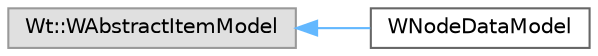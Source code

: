 digraph "Graphical Class Hierarchy"
{
 // LATEX_PDF_SIZE
  bgcolor="transparent";
  edge [fontname=Helvetica,fontsize=10,labelfontname=Helvetica,labelfontsize=10];
  node [fontname=Helvetica,fontsize=10,shape=box,height=0.2,width=0.4];
  rankdir="LR";
  Node0 [id="Node000000",label="Wt::WAbstractItemModel",height=0.2,width=0.4,color="grey60", fillcolor="#E0E0E0", style="filled",tooltip=" "];
  Node0 -> Node1 [id="edge605_Node000000_Node000001",dir="back",color="steelblue1",style="solid",tooltip=" "];
  Node1 [id="Node000001",label="WNodeDataModel",height=0.2,width=0.4,color="grey40", fillcolor="white", style="filled",URL="$class_w_node_data_model.html",tooltip=" "];
}

